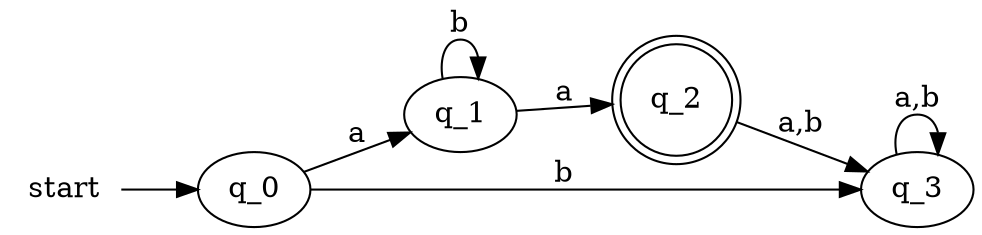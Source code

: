 digraph automaton {
	graph [rankdir=LR];
	start [shape=plaintext];
	start -> q_0
	q_0 -> q_1 [label="a"];
	q_0 -> q_3 [label="b"];
	q_1 -> q_2 [label="a"];
	q_1 -> q_1 [label="b"];
	q_2 [shape=doublecircle];
	q_2 -> q_3 [label="a,b"];
	q_3 -> q_3 [label="a,b"];
}
